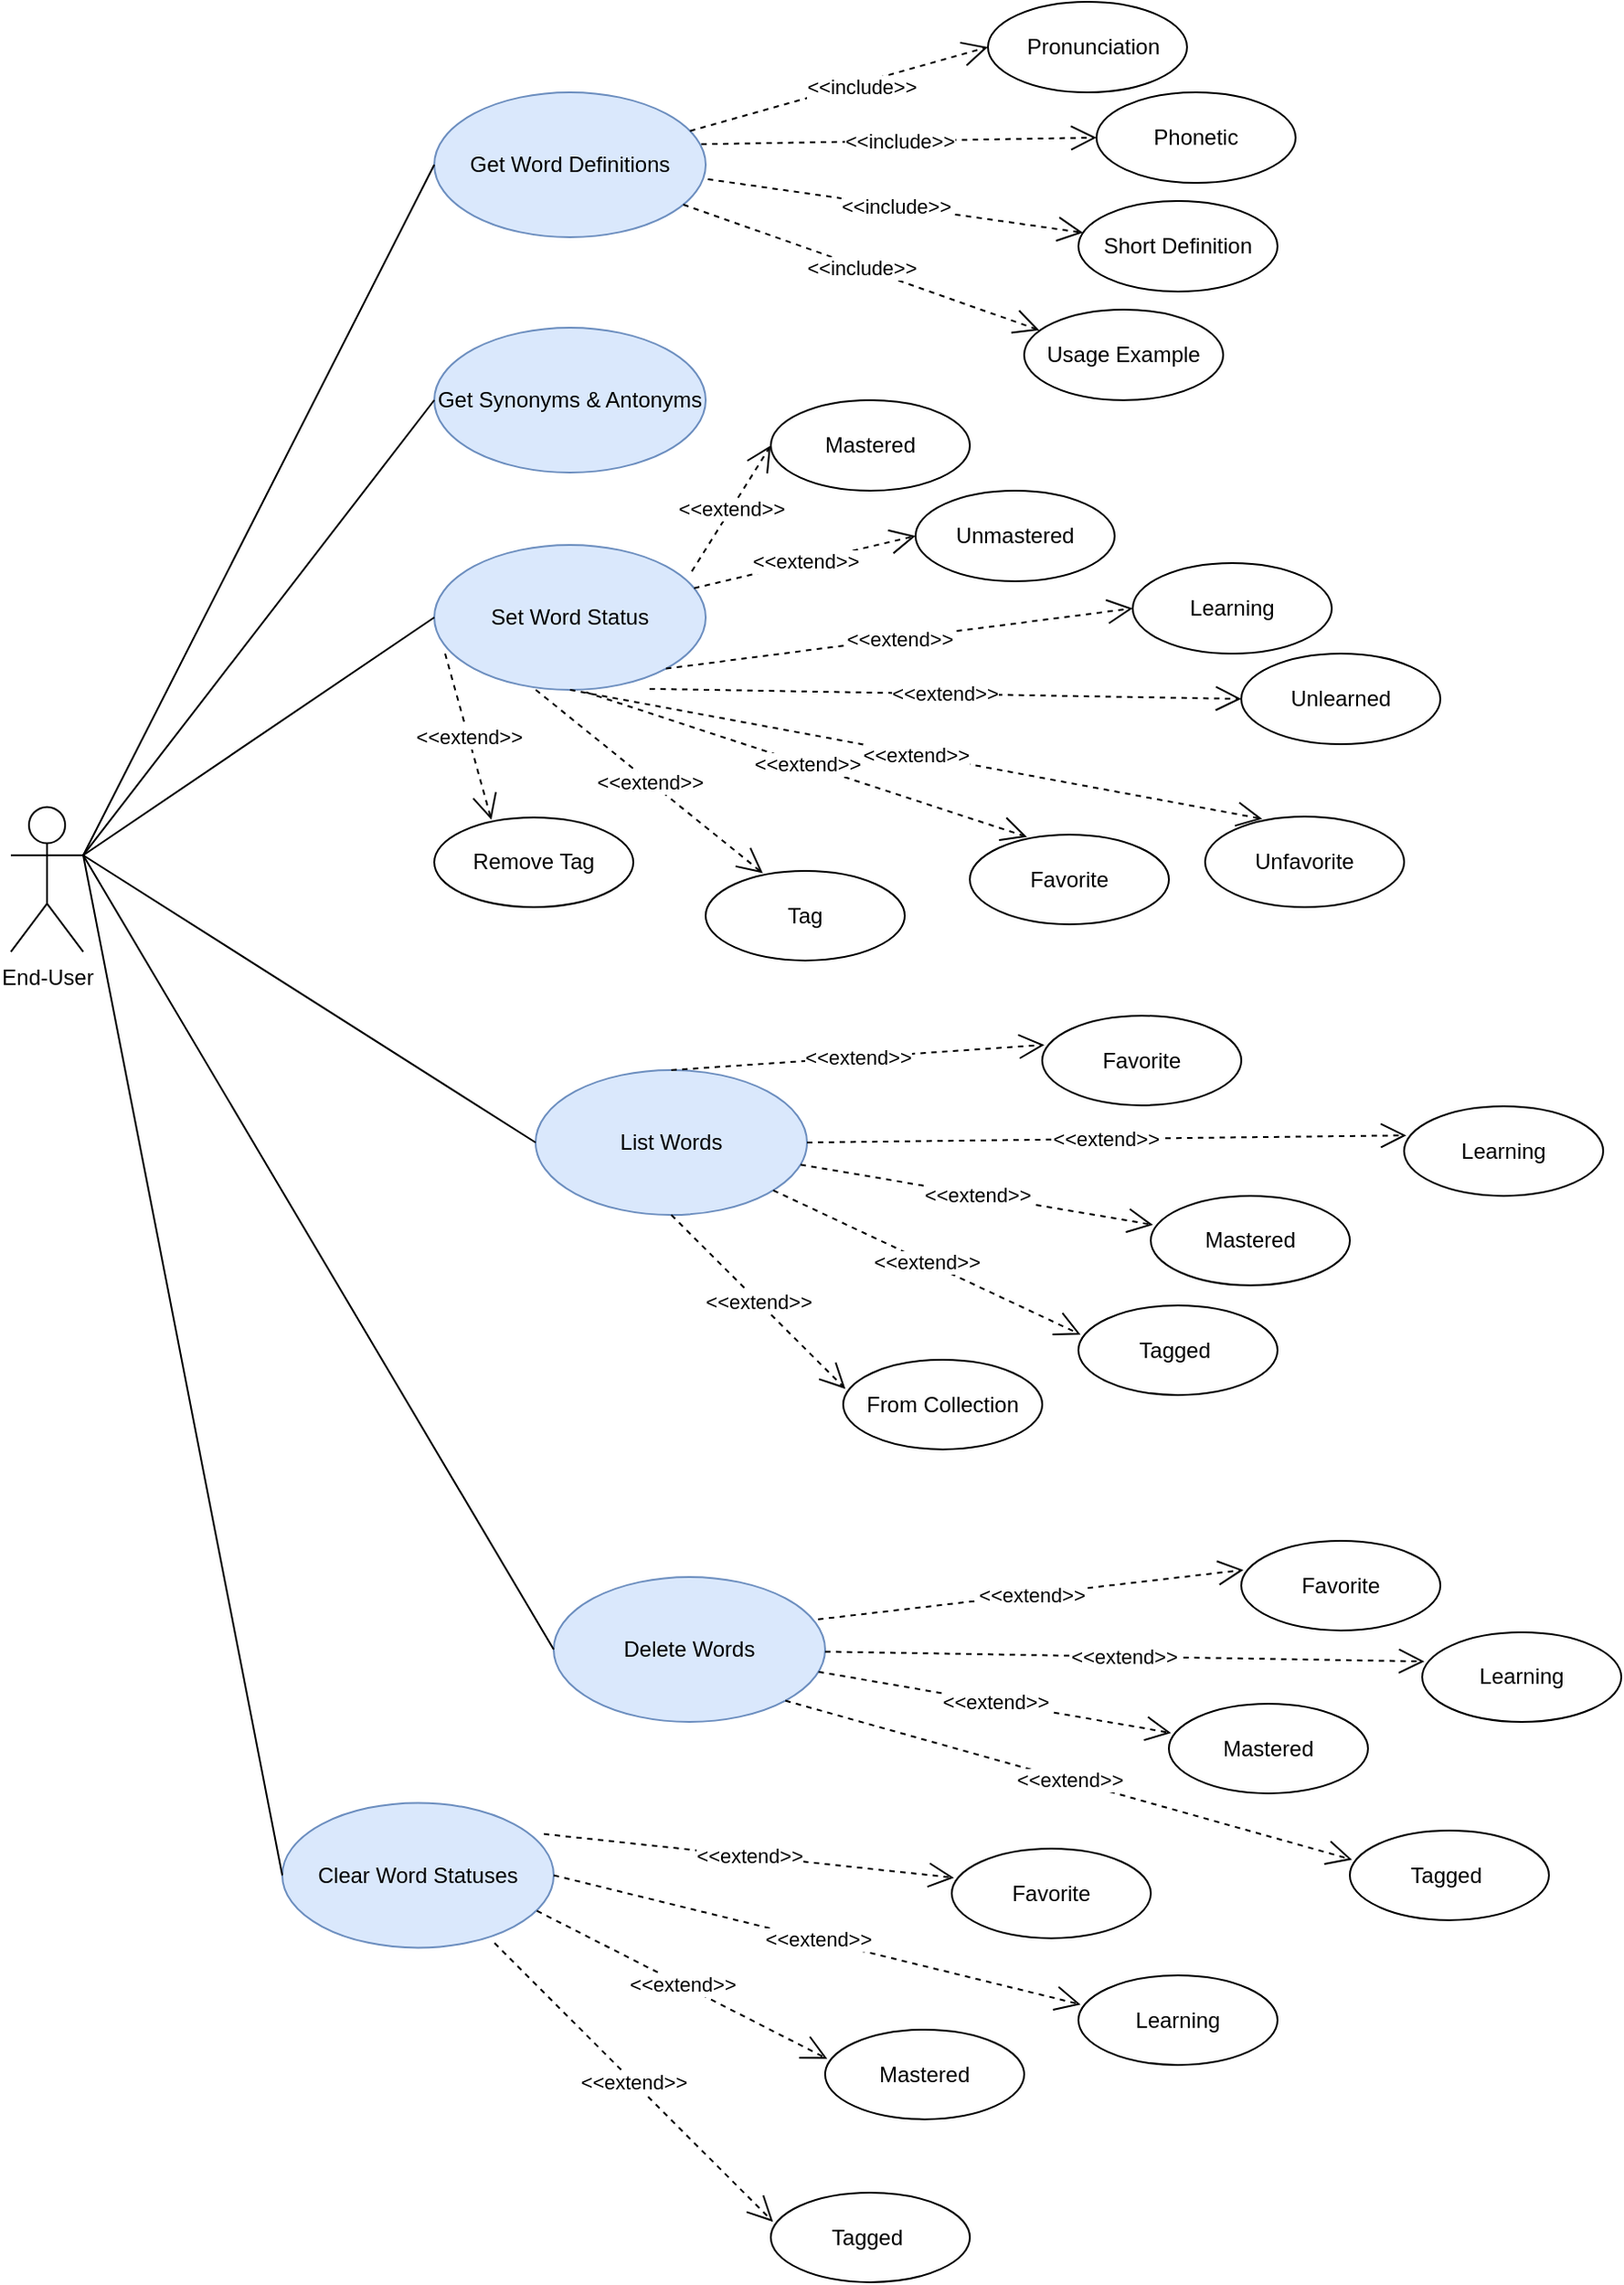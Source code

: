 <mxfile version="20.7.4" type="github">
  <diagram id="zPU-ZQHdzsCE8Zm9KI6f" name="Page-1">
    <mxGraphModel dx="1235" dy="651" grid="1" gridSize="10" guides="1" tooltips="1" connect="1" arrows="1" fold="1" page="1" pageScale="1" pageWidth="827" pageHeight="1169" math="0" shadow="0">
      <root>
        <mxCell id="0" />
        <mxCell id="1" parent="0" />
        <mxCell id="BPOh-EkQY-3shNrvovxU-1" value="Get Synonyms &amp;amp; Antonyms" style="ellipse;whiteSpace=wrap;html=1;fillColor=#dae8fc;strokeColor=#6c8ebf;" parent="1" vertex="1">
          <mxGeometry x="264" y="190" width="150" height="80" as="geometry" />
        </mxCell>
        <mxCell id="BPOh-EkQY-3shNrvovxU-2" value="Get Word Definitions" style="ellipse;whiteSpace=wrap;html=1;fillColor=#dae8fc;strokeColor=#6c8ebf;" parent="1" vertex="1">
          <mxGeometry x="264" y="60" width="150" height="80" as="geometry" />
        </mxCell>
        <mxCell id="BPOh-EkQY-3shNrvovxU-3" value="Set Word Status" style="ellipse;whiteSpace=wrap;html=1;fillColor=#dae8fc;strokeColor=#6c8ebf;" parent="1" vertex="1">
          <mxGeometry x="264" y="310" width="150" height="80" as="geometry" />
        </mxCell>
        <mxCell id="BPOh-EkQY-3shNrvovxU-5" value="End-User" style="shape=umlActor;verticalLabelPosition=bottom;verticalAlign=top;html=1;outlineConnect=0;" parent="1" vertex="1">
          <mxGeometry x="30" y="454.72" width="40" height="80" as="geometry" />
        </mxCell>
        <mxCell id="9B-9gMZka3vors6aTcEZ-6" value="&amp;lt;&amp;lt;include&amp;gt;&amp;gt;" style="endArrow=open;endSize=12;dashed=1;html=1;rounded=0;entryX=0;entryY=0.5;entryDx=0;entryDy=0;" edge="1" parent="1" source="BPOh-EkQY-3shNrvovxU-2" target="9B-9gMZka3vors6aTcEZ-11">
          <mxGeometry x="0.139" y="-2" width="160" relative="1" as="geometry">
            <mxPoint x="450" y="200" as="sourcePoint" />
            <mxPoint x="570" y="40" as="targetPoint" />
            <mxPoint as="offset" />
          </mxGeometry>
        </mxCell>
        <mxCell id="9B-9gMZka3vors6aTcEZ-8" value="&amp;lt;&amp;lt;include&amp;gt;&amp;gt;" style="endArrow=open;endSize=12;dashed=1;html=1;rounded=0;exitX=0.984;exitY=0.358;exitDx=0;exitDy=0;exitPerimeter=0;entryX=0;entryY=0.5;entryDx=0;entryDy=0;" edge="1" parent="1" source="BPOh-EkQY-3shNrvovxU-2" target="9B-9gMZka3vors6aTcEZ-12">
          <mxGeometry width="160" relative="1" as="geometry">
            <mxPoint x="449.996" y="179.091" as="sourcePoint" />
            <mxPoint x="620" y="80" as="targetPoint" />
          </mxGeometry>
        </mxCell>
        <mxCell id="9B-9gMZka3vors6aTcEZ-9" value="&amp;lt;&amp;lt;include&amp;gt;&amp;gt;" style="endArrow=open;endSize=12;dashed=1;html=1;rounded=0;exitX=1.008;exitY=0.6;exitDx=0;exitDy=0;exitPerimeter=0;" edge="1" parent="1" source="BPOh-EkQY-3shNrvovxU-2" target="9B-9gMZka3vors6aTcEZ-13">
          <mxGeometry width="160" relative="1" as="geometry">
            <mxPoint x="449.996" y="220.091" as="sourcePoint" />
            <mxPoint x="610" y="110" as="targetPoint" />
          </mxGeometry>
        </mxCell>
        <mxCell id="9B-9gMZka3vors6aTcEZ-10" value="&amp;lt;&amp;lt;include&amp;gt;&amp;gt;" style="endArrow=open;endSize=12;dashed=1;html=1;rounded=0;entryX=0.076;entryY=0.227;entryDx=0;entryDy=0;entryPerimeter=0;" edge="1" parent="1" source="BPOh-EkQY-3shNrvovxU-2" target="9B-9gMZka3vors6aTcEZ-14">
          <mxGeometry width="160" relative="1" as="geometry">
            <mxPoint x="399.996" y="240.091" as="sourcePoint" />
            <mxPoint x="620" y="150" as="targetPoint" />
            <Array as="points" />
          </mxGeometry>
        </mxCell>
        <mxCell id="9B-9gMZka3vors6aTcEZ-11" value="&amp;nbsp; &amp;nbsp;Pronunciation&lt;span style=&quot;white-space: pre;&quot;&gt;	&lt;/span&gt;" style="ellipse;whiteSpace=wrap;html=1;" vertex="1" parent="1">
          <mxGeometry x="570" y="10" width="110" height="50" as="geometry" />
        </mxCell>
        <mxCell id="9B-9gMZka3vors6aTcEZ-12" value="Phonetic" style="ellipse;whiteSpace=wrap;html=1;" vertex="1" parent="1">
          <mxGeometry x="630" y="60" width="110" height="50" as="geometry" />
        </mxCell>
        <mxCell id="9B-9gMZka3vors6aTcEZ-13" value="Short Definition" style="ellipse;whiteSpace=wrap;html=1;" vertex="1" parent="1">
          <mxGeometry x="620" y="120" width="110" height="50" as="geometry" />
        </mxCell>
        <mxCell id="9B-9gMZka3vors6aTcEZ-14" value="Usage Example" style="ellipse;whiteSpace=wrap;html=1;" vertex="1" parent="1">
          <mxGeometry x="590" y="180" width="110" height="50" as="geometry" />
        </mxCell>
        <mxCell id="9B-9gMZka3vors6aTcEZ-15" value="" style="endArrow=none;html=1;rounded=0;exitX=1;exitY=0.333;exitDx=0;exitDy=0;exitPerimeter=0;entryX=0;entryY=0.5;entryDx=0;entryDy=0;" edge="1" parent="1" source="BPOh-EkQY-3shNrvovxU-5" target="BPOh-EkQY-3shNrvovxU-2">
          <mxGeometry width="50" height="50" relative="1" as="geometry">
            <mxPoint x="300" y="390" as="sourcePoint" />
            <mxPoint x="350" y="340" as="targetPoint" />
          </mxGeometry>
        </mxCell>
        <mxCell id="9B-9gMZka3vors6aTcEZ-16" value="" style="endArrow=none;html=1;rounded=0;exitX=1;exitY=0.333;exitDx=0;exitDy=0;exitPerimeter=0;entryX=0;entryY=0.5;entryDx=0;entryDy=0;" edge="1" parent="1" source="BPOh-EkQY-3shNrvovxU-5" target="BPOh-EkQY-3shNrvovxU-1">
          <mxGeometry width="50" height="50" relative="1" as="geometry">
            <mxPoint x="110" y="296.667" as="sourcePoint" />
            <mxPoint x="274.0" y="110" as="targetPoint" />
          </mxGeometry>
        </mxCell>
        <mxCell id="9B-9gMZka3vors6aTcEZ-17" value="&amp;lt;&amp;lt;extend&amp;gt;&amp;gt;" style="endArrow=open;endSize=12;dashed=1;html=1;rounded=0;exitX=0.949;exitY=0.182;exitDx=0;exitDy=0;exitPerimeter=0;entryX=0;entryY=0.5;entryDx=0;entryDy=0;" edge="1" parent="1" source="BPOh-EkQY-3shNrvovxU-3" target="9B-9gMZka3vors6aTcEZ-18">
          <mxGeometry width="160" relative="1" as="geometry">
            <mxPoint x="400.004" y="329.996" as="sourcePoint" />
            <mxPoint x="520" y="310" as="targetPoint" />
            <Array as="points" />
          </mxGeometry>
        </mxCell>
        <mxCell id="9B-9gMZka3vors6aTcEZ-18" value="Mastered" style="ellipse;whiteSpace=wrap;html=1;" vertex="1" parent="1">
          <mxGeometry x="450" y="230" width="110" height="50" as="geometry" />
        </mxCell>
        <mxCell id="9B-9gMZka3vors6aTcEZ-19" value="&amp;lt;&amp;lt;extend&amp;gt;&amp;gt;" style="endArrow=open;endSize=12;dashed=1;html=1;rounded=0;entryX=0;entryY=0.5;entryDx=0;entryDy=0;" edge="1" parent="1" target="9B-9gMZka3vors6aTcEZ-20" source="BPOh-EkQY-3shNrvovxU-3">
          <mxGeometry width="160" relative="1" as="geometry">
            <mxPoint x="414.0" y="404.56" as="sourcePoint" />
            <mxPoint x="527.65" y="390" as="targetPoint" />
            <Array as="points" />
          </mxGeometry>
        </mxCell>
        <mxCell id="9B-9gMZka3vors6aTcEZ-20" value="Unmastered" style="ellipse;whiteSpace=wrap;html=1;" vertex="1" parent="1">
          <mxGeometry x="530" y="280" width="110" height="50" as="geometry" />
        </mxCell>
        <mxCell id="9B-9gMZka3vors6aTcEZ-21" value="&amp;lt;&amp;lt;extend&amp;gt;&amp;gt;" style="endArrow=open;endSize=12;dashed=1;html=1;rounded=0;entryX=0;entryY=0.5;entryDx=0;entryDy=0;exitX=1;exitY=1;exitDx=0;exitDy=0;" edge="1" parent="1" target="9B-9gMZka3vors6aTcEZ-22" source="BPOh-EkQY-3shNrvovxU-3">
          <mxGeometry width="160" relative="1" as="geometry">
            <mxPoint x="369.996" y="472.317" as="sourcePoint" />
            <mxPoint x="487.29" y="500" as="targetPoint" />
            <Array as="points" />
          </mxGeometry>
        </mxCell>
        <mxCell id="9B-9gMZka3vors6aTcEZ-22" value="Learning" style="ellipse;whiteSpace=wrap;html=1;" vertex="1" parent="1">
          <mxGeometry x="650" y="320" width="110" height="50" as="geometry" />
        </mxCell>
        <mxCell id="9B-9gMZka3vors6aTcEZ-23" value="&amp;lt;&amp;lt;extend&amp;gt;&amp;gt;" style="endArrow=open;endSize=12;dashed=1;html=1;rounded=0;entryX=0;entryY=0.5;entryDx=0;entryDy=0;exitX=0.793;exitY=0.993;exitDx=0;exitDy=0;exitPerimeter=0;" edge="1" parent="1" target="9B-9gMZka3vors6aTcEZ-24" source="BPOh-EkQY-3shNrvovxU-3">
          <mxGeometry width="160" relative="1" as="geometry">
            <mxPoint x="359.996" y="532.317" as="sourcePoint" />
            <mxPoint x="477.29" y="560" as="targetPoint" />
            <Array as="points" />
          </mxGeometry>
        </mxCell>
        <mxCell id="9B-9gMZka3vors6aTcEZ-24" value="Unlearned" style="ellipse;whiteSpace=wrap;html=1;" vertex="1" parent="1">
          <mxGeometry x="710" y="370" width="110" height="50" as="geometry" />
        </mxCell>
        <mxCell id="9B-9gMZka3vors6aTcEZ-25" value="&amp;lt;&amp;lt;extend&amp;gt;&amp;gt;" style="endArrow=open;endSize=12;dashed=1;html=1;rounded=0;entryX=0.287;entryY=0.025;entryDx=0;entryDy=0;exitX=0.56;exitY=1.017;exitDx=0;exitDy=0;exitPerimeter=0;entryPerimeter=0;" edge="1" parent="1" target="9B-9gMZka3vors6aTcEZ-26" source="BPOh-EkQY-3shNrvovxU-3">
          <mxGeometry width="160" relative="1" as="geometry">
            <mxPoint x="220.0" y="460.0" as="sourcePoint" />
            <mxPoint x="314.34" y="630.56" as="targetPoint" />
            <Array as="points" />
          </mxGeometry>
        </mxCell>
        <mxCell id="9B-9gMZka3vors6aTcEZ-26" value="Favorite" style="ellipse;whiteSpace=wrap;html=1;" vertex="1" parent="1">
          <mxGeometry x="560" y="470" width="110" height="49.44" as="geometry" />
        </mxCell>
        <mxCell id="9B-9gMZka3vors6aTcEZ-27" value="&amp;lt;&amp;lt;extend&amp;gt;&amp;gt;" style="endArrow=open;endSize=12;dashed=1;html=1;rounded=0;entryX=0.287;entryY=0.025;entryDx=0;entryDy=0;entryPerimeter=0;exitX=0.5;exitY=1;exitDx=0;exitDy=0;" edge="1" parent="1" target="9B-9gMZka3vors6aTcEZ-28" source="BPOh-EkQY-3shNrvovxU-3">
          <mxGeometry width="160" relative="1" as="geometry">
            <mxPoint x="250.002" y="390.001" as="sourcePoint" />
            <mxPoint x="190.06" y="640.75" as="targetPoint" />
            <Array as="points" />
          </mxGeometry>
        </mxCell>
        <mxCell id="9B-9gMZka3vors6aTcEZ-28" value="Unfavorite" style="ellipse;whiteSpace=wrap;html=1;" vertex="1" parent="1">
          <mxGeometry x="690" y="460" width="110" height="50" as="geometry" />
        </mxCell>
        <mxCell id="9B-9gMZka3vors6aTcEZ-29" value="&amp;lt;&amp;lt;extend&amp;gt;&amp;gt;" style="endArrow=open;endSize=12;dashed=1;html=1;rounded=0;entryX=0.287;entryY=0.025;entryDx=0;entryDy=0;exitX=0.454;exitY=1.052;exitDx=0;exitDy=0;exitPerimeter=0;entryPerimeter=0;" edge="1" parent="1" target="9B-9gMZka3vors6aTcEZ-30">
          <mxGeometry width="160" relative="1" as="geometry">
            <mxPoint x="320.1" y="390.0" as="sourcePoint" />
            <mxPoint x="174.34" y="635.04" as="targetPoint" />
            <Array as="points" />
          </mxGeometry>
        </mxCell>
        <mxCell id="9B-9gMZka3vors6aTcEZ-30" value="Tag" style="ellipse;whiteSpace=wrap;html=1;" vertex="1" parent="1">
          <mxGeometry x="414" y="490.0" width="110" height="49.44" as="geometry" />
        </mxCell>
        <mxCell id="9B-9gMZka3vors6aTcEZ-31" value="&amp;lt;&amp;lt;extend&amp;gt;&amp;gt;" style="endArrow=open;endSize=12;dashed=1;html=1;rounded=0;entryX=0.287;entryY=0.025;entryDx=0;entryDy=0;exitX=0.04;exitY=0.75;exitDx=0;exitDy=0;exitPerimeter=0;entryPerimeter=0;" edge="1" parent="1" target="9B-9gMZka3vors6aTcEZ-32" source="BPOh-EkQY-3shNrvovxU-3">
          <mxGeometry width="160" relative="1" as="geometry">
            <mxPoint x="224.1" y="385.52" as="sourcePoint" />
            <mxPoint x="78.34" y="630.56" as="targetPoint" />
            <Array as="points" />
          </mxGeometry>
        </mxCell>
        <mxCell id="9B-9gMZka3vors6aTcEZ-32" value="Remove Tag" style="ellipse;whiteSpace=wrap;html=1;" vertex="1" parent="1">
          <mxGeometry x="264" y="460.56" width="110" height="49.44" as="geometry" />
        </mxCell>
        <mxCell id="9B-9gMZka3vors6aTcEZ-33" value="" style="endArrow=none;html=1;rounded=0;entryX=0;entryY=0.5;entryDx=0;entryDy=0;exitX=1;exitY=0.333;exitDx=0;exitDy=0;exitPerimeter=0;" edge="1" parent="1" source="BPOh-EkQY-3shNrvovxU-5" target="BPOh-EkQY-3shNrvovxU-3">
          <mxGeometry width="50" height="50" relative="1" as="geometry">
            <mxPoint x="100" y="280" as="sourcePoint" />
            <mxPoint x="274.0" y="230" as="targetPoint" />
          </mxGeometry>
        </mxCell>
        <mxCell id="9B-9gMZka3vors6aTcEZ-34" value="List Words" style="ellipse;whiteSpace=wrap;html=1;fillColor=#dae8fc;strokeColor=#6c8ebf;" vertex="1" parent="1">
          <mxGeometry x="320" y="600" width="150" height="80" as="geometry" />
        </mxCell>
        <mxCell id="9B-9gMZka3vors6aTcEZ-35" value="" style="endArrow=none;html=1;rounded=0;entryX=0;entryY=0.5;entryDx=0;entryDy=0;exitX=1;exitY=0.333;exitDx=0;exitDy=0;exitPerimeter=0;" edge="1" parent="1" target="9B-9gMZka3vors6aTcEZ-34" source="BPOh-EkQY-3shNrvovxU-5">
          <mxGeometry width="50" height="50" relative="1" as="geometry">
            <mxPoint x="100" y="290" as="sourcePoint" />
            <mxPoint x="254.0" y="505" as="targetPoint" />
          </mxGeometry>
        </mxCell>
        <mxCell id="9B-9gMZka3vors6aTcEZ-36" value="Delete Words" style="ellipse;whiteSpace=wrap;html=1;fillColor=#dae8fc;strokeColor=#6c8ebf;" vertex="1" parent="1">
          <mxGeometry x="330" y="880" width="150" height="80" as="geometry" />
        </mxCell>
        <mxCell id="9B-9gMZka3vors6aTcEZ-37" value="" style="endArrow=none;html=1;rounded=0;entryX=0;entryY=0.5;entryDx=0;entryDy=0;exitX=1;exitY=0.333;exitDx=0;exitDy=0;exitPerimeter=0;" edge="1" parent="1" target="9B-9gMZka3vors6aTcEZ-36" source="BPOh-EkQY-3shNrvovxU-5">
          <mxGeometry width="50" height="50" relative="1" as="geometry">
            <mxPoint x="100" y="796.667" as="sourcePoint" />
            <mxPoint x="274.0" y="620" as="targetPoint" />
          </mxGeometry>
        </mxCell>
        <mxCell id="9B-9gMZka3vors6aTcEZ-38" value="Clear Word Statuses" style="ellipse;whiteSpace=wrap;html=1;fillColor=#dae8fc;strokeColor=#6c8ebf;" vertex="1" parent="1">
          <mxGeometry x="180" y="1004.72" width="150" height="80" as="geometry" />
        </mxCell>
        <mxCell id="9B-9gMZka3vors6aTcEZ-39" value="" style="endArrow=none;html=1;rounded=0;entryX=0;entryY=0.5;entryDx=0;entryDy=0;exitX=1;exitY=0.333;exitDx=0;exitDy=0;exitPerimeter=0;" edge="1" parent="1" target="9B-9gMZka3vors6aTcEZ-38" source="BPOh-EkQY-3shNrvovxU-5">
          <mxGeometry width="50" height="50" relative="1" as="geometry">
            <mxPoint x="50" y="490" as="sourcePoint" />
            <mxPoint x="274.0" y="740" as="targetPoint" />
          </mxGeometry>
        </mxCell>
        <mxCell id="9B-9gMZka3vors6aTcEZ-43" value="&amp;lt;&amp;lt;extend&amp;gt;&amp;gt;" style="endArrow=open;endSize=12;dashed=1;html=1;rounded=0;entryX=0.011;entryY=0.325;entryDx=0;entryDy=0;entryPerimeter=0;exitX=0.5;exitY=0;exitDx=0;exitDy=0;" edge="1" parent="1" target="9B-9gMZka3vors6aTcEZ-44" source="9B-9gMZka3vors6aTcEZ-34">
          <mxGeometry width="160" relative="1" as="geometry">
            <mxPoint x="500.003" y="665.889" as="sourcePoint" />
            <mxPoint x="422.18" y="780.56" as="targetPoint" />
            <Array as="points" />
          </mxGeometry>
        </mxCell>
        <mxCell id="9B-9gMZka3vors6aTcEZ-44" value="Favorite" style="ellipse;whiteSpace=wrap;html=1;" vertex="1" parent="1">
          <mxGeometry x="600" y="570" width="110" height="49.44" as="geometry" />
        </mxCell>
        <mxCell id="9B-9gMZka3vors6aTcEZ-45" value="&amp;lt;&amp;lt;extend&amp;gt;&amp;gt;" style="endArrow=open;endSize=12;dashed=1;html=1;rounded=0;entryX=0.011;entryY=0.325;entryDx=0;entryDy=0;entryPerimeter=0;exitX=1;exitY=0.5;exitDx=0;exitDy=0;" edge="1" parent="1" target="9B-9gMZka3vors6aTcEZ-46" source="9B-9gMZka3vors6aTcEZ-34">
          <mxGeometry width="160" relative="1" as="geometry">
            <mxPoint x="425" y="675" as="sourcePoint" />
            <mxPoint x="452.18" y="855.56" as="targetPoint" />
            <Array as="points" />
          </mxGeometry>
        </mxCell>
        <mxCell id="9B-9gMZka3vors6aTcEZ-46" value="Learning" style="ellipse;whiteSpace=wrap;html=1;" vertex="1" parent="1">
          <mxGeometry x="800" y="620" width="110" height="49.44" as="geometry" />
        </mxCell>
        <mxCell id="9B-9gMZka3vors6aTcEZ-47" value="&amp;lt;&amp;lt;extend&amp;gt;&amp;gt;" style="endArrow=open;endSize=12;dashed=1;html=1;rounded=0;entryX=0.011;entryY=0.325;entryDx=0;entryDy=0;entryPerimeter=0;" edge="1" parent="1" target="9B-9gMZka3vors6aTcEZ-48" source="9B-9gMZka3vors6aTcEZ-34">
          <mxGeometry width="160" relative="1" as="geometry">
            <mxPoint x="425" y="755" as="sourcePoint" />
            <mxPoint x="452.18" y="935.56" as="targetPoint" />
            <Array as="points" />
          </mxGeometry>
        </mxCell>
        <mxCell id="9B-9gMZka3vors6aTcEZ-48" value="Mastered" style="ellipse;whiteSpace=wrap;html=1;" vertex="1" parent="1">
          <mxGeometry x="660" y="669.44" width="110" height="49.44" as="geometry" />
        </mxCell>
        <mxCell id="9B-9gMZka3vors6aTcEZ-49" value="&amp;lt;&amp;lt;extend&amp;gt;&amp;gt;" style="endArrow=open;endSize=12;dashed=1;html=1;rounded=0;entryX=0.011;entryY=0.325;entryDx=0;entryDy=0;entryPerimeter=0;" edge="1" parent="1" target="9B-9gMZka3vors6aTcEZ-50" source="9B-9gMZka3vors6aTcEZ-34">
          <mxGeometry width="160" relative="1" as="geometry">
            <mxPoint x="414" y="815" as="sourcePoint" />
            <mxPoint x="441.18" y="995.56" as="targetPoint" />
            <Array as="points" />
          </mxGeometry>
        </mxCell>
        <mxCell id="9B-9gMZka3vors6aTcEZ-50" value="Tagged&amp;nbsp;" style="ellipse;whiteSpace=wrap;html=1;" vertex="1" parent="1">
          <mxGeometry x="620" y="730" width="110" height="49.44" as="geometry" />
        </mxCell>
        <mxCell id="9B-9gMZka3vors6aTcEZ-52" value="&amp;lt;&amp;lt;extend&amp;gt;&amp;gt;" style="endArrow=open;endSize=12;dashed=1;html=1;rounded=0;entryX=0.011;entryY=0.325;entryDx=0;entryDy=0;entryPerimeter=0;exitX=0.5;exitY=1;exitDx=0;exitDy=0;" edge="1" parent="1" target="9B-9gMZka3vors6aTcEZ-53" source="9B-9gMZka3vors6aTcEZ-34">
          <mxGeometry width="160" relative="1" as="geometry">
            <mxPoint x="320.002" y="699.995" as="sourcePoint" />
            <mxPoint x="320.43" y="1023.86" as="targetPoint" />
            <Array as="points" />
          </mxGeometry>
        </mxCell>
        <mxCell id="9B-9gMZka3vors6aTcEZ-53" value="From Collection" style="ellipse;whiteSpace=wrap;html=1;" vertex="1" parent="1">
          <mxGeometry x="490" y="760" width="110" height="49.44" as="geometry" />
        </mxCell>
        <mxCell id="9B-9gMZka3vors6aTcEZ-54" value="&amp;lt;&amp;lt;extend&amp;gt;&amp;gt;" style="endArrow=open;endSize=12;dashed=1;html=1;rounded=0;entryX=0.011;entryY=0.325;entryDx=0;entryDy=0;entryPerimeter=0;exitX=0.974;exitY=0.292;exitDx=0;exitDy=0;exitPerimeter=0;" edge="1" parent="1" target="9B-9gMZka3vors6aTcEZ-55" source="9B-9gMZka3vors6aTcEZ-36">
          <mxGeometry width="160" relative="1" as="geometry">
            <mxPoint x="482.5" y="910" as="sourcePoint" />
            <mxPoint x="509.68" y="1090.56" as="targetPoint" />
            <Array as="points" />
          </mxGeometry>
        </mxCell>
        <mxCell id="9B-9gMZka3vors6aTcEZ-55" value="Favorite" style="ellipse;whiteSpace=wrap;html=1;" vertex="1" parent="1">
          <mxGeometry x="710" y="860" width="110" height="49.44" as="geometry" />
        </mxCell>
        <mxCell id="9B-9gMZka3vors6aTcEZ-56" value="&amp;lt;&amp;lt;extend&amp;gt;&amp;gt;" style="endArrow=open;endSize=12;dashed=1;html=1;rounded=0;entryX=0.011;entryY=0.325;entryDx=0;entryDy=0;entryPerimeter=0;" edge="1" parent="1" target="9B-9gMZka3vors6aTcEZ-57" source="9B-9gMZka3vors6aTcEZ-36">
          <mxGeometry width="160" relative="1" as="geometry">
            <mxPoint x="557.5" y="950" as="sourcePoint" />
            <mxPoint x="539.68" y="1165.56" as="targetPoint" />
            <Array as="points" />
          </mxGeometry>
        </mxCell>
        <mxCell id="9B-9gMZka3vors6aTcEZ-57" value="Learning" style="ellipse;whiteSpace=wrap;html=1;" vertex="1" parent="1">
          <mxGeometry x="810" y="910.56" width="110" height="49.44" as="geometry" />
        </mxCell>
        <mxCell id="9B-9gMZka3vors6aTcEZ-58" value="&amp;lt;&amp;lt;extend&amp;gt;&amp;gt;" style="endArrow=open;endSize=12;dashed=1;html=1;rounded=0;entryX=0.011;entryY=0.325;entryDx=0;entryDy=0;entryPerimeter=0;" edge="1" parent="1" target="9B-9gMZka3vors6aTcEZ-59" source="9B-9gMZka3vors6aTcEZ-36">
          <mxGeometry width="160" relative="1" as="geometry">
            <mxPoint x="551.608" y="965.541" as="sourcePoint" />
            <mxPoint x="539.68" y="1245.56" as="targetPoint" />
            <Array as="points" />
          </mxGeometry>
        </mxCell>
        <mxCell id="9B-9gMZka3vors6aTcEZ-59" value="Mastered" style="ellipse;whiteSpace=wrap;html=1;" vertex="1" parent="1">
          <mxGeometry x="670" y="950" width="110" height="49.44" as="geometry" />
        </mxCell>
        <mxCell id="9B-9gMZka3vors6aTcEZ-60" value="&amp;lt;&amp;lt;extend&amp;gt;&amp;gt;" style="endArrow=open;endSize=12;dashed=1;html=1;rounded=0;entryX=0.011;entryY=0.325;entryDx=0;entryDy=0;entryPerimeter=0;exitX=1;exitY=1;exitDx=0;exitDy=0;" edge="1" parent="1" target="9B-9gMZka3vors6aTcEZ-61" source="9B-9gMZka3vors6aTcEZ-36">
          <mxGeometry width="160" relative="1" as="geometry">
            <mxPoint x="528.252" y="981.695" as="sourcePoint" />
            <mxPoint x="528.68" y="1305.56" as="targetPoint" />
            <Array as="points" />
          </mxGeometry>
        </mxCell>
        <mxCell id="9B-9gMZka3vors6aTcEZ-61" value="Tagged&amp;nbsp;" style="ellipse;whiteSpace=wrap;html=1;" vertex="1" parent="1">
          <mxGeometry x="770" y="1020" width="110" height="49.44" as="geometry" />
        </mxCell>
        <mxCell id="9B-9gMZka3vors6aTcEZ-62" value="&amp;lt;&amp;lt;extend&amp;gt;&amp;gt;" style="endArrow=open;endSize=12;dashed=1;html=1;rounded=0;entryX=0.011;entryY=0.325;entryDx=0;entryDy=0;entryPerimeter=0;exitX=0.964;exitY=0.215;exitDx=0;exitDy=0;exitPerimeter=0;" edge="1" parent="1" target="9B-9gMZka3vors6aTcEZ-63" source="9B-9gMZka3vors6aTcEZ-38">
          <mxGeometry width="160" relative="1" as="geometry">
            <mxPoint x="282.38" y="1033.36" as="sourcePoint" />
            <mxPoint x="315.96" y="1220.56" as="targetPoint" />
            <Array as="points" />
          </mxGeometry>
        </mxCell>
        <mxCell id="9B-9gMZka3vors6aTcEZ-63" value="Favorite" style="ellipse;whiteSpace=wrap;html=1;" vertex="1" parent="1">
          <mxGeometry x="550" y="1030" width="110" height="49.44" as="geometry" />
        </mxCell>
        <mxCell id="9B-9gMZka3vors6aTcEZ-64" value="&amp;lt;&amp;lt;extend&amp;gt;&amp;gt;" style="endArrow=open;endSize=12;dashed=1;html=1;rounded=0;entryX=0.011;entryY=0.325;entryDx=0;entryDy=0;entryPerimeter=0;exitX=1;exitY=0.5;exitDx=0;exitDy=0;" edge="1" parent="1" target="9B-9gMZka3vors6aTcEZ-65" source="9B-9gMZka3vors6aTcEZ-38">
          <mxGeometry width="160" relative="1" as="geometry">
            <mxPoint x="286.252" y="1051.087" as="sourcePoint" />
            <mxPoint x="345.96" y="1295.56" as="targetPoint" />
            <Array as="points" />
          </mxGeometry>
        </mxCell>
        <mxCell id="9B-9gMZka3vors6aTcEZ-65" value="Learning" style="ellipse;whiteSpace=wrap;html=1;" vertex="1" parent="1">
          <mxGeometry x="620" y="1100" width="110" height="49.44" as="geometry" />
        </mxCell>
        <mxCell id="9B-9gMZka3vors6aTcEZ-66" value="&amp;lt;&amp;lt;extend&amp;gt;&amp;gt;" style="endArrow=open;endSize=12;dashed=1;html=1;rounded=0;entryX=0.011;entryY=0.325;entryDx=0;entryDy=0;entryPerimeter=0;exitX=0.938;exitY=0.745;exitDx=0;exitDy=0;exitPerimeter=0;" edge="1" parent="1" target="9B-9gMZka3vors6aTcEZ-67" source="9B-9gMZka3vors6aTcEZ-38">
          <mxGeometry width="160" relative="1" as="geometry">
            <mxPoint x="282.638" y="1062.314" as="sourcePoint" />
            <mxPoint x="345.96" y="1375.56" as="targetPoint" />
            <Array as="points" />
          </mxGeometry>
        </mxCell>
        <mxCell id="9B-9gMZka3vors6aTcEZ-67" value="Mastered" style="ellipse;whiteSpace=wrap;html=1;" vertex="1" parent="1">
          <mxGeometry x="480" y="1130" width="110" height="49.44" as="geometry" />
        </mxCell>
        <mxCell id="9B-9gMZka3vors6aTcEZ-68" value="&amp;lt;&amp;lt;extend&amp;gt;&amp;gt;" style="endArrow=open;endSize=12;dashed=1;html=1;rounded=0;entryX=0.011;entryY=0.325;entryDx=0;entryDy=0;entryPerimeter=0;exitX=0.782;exitY=0.968;exitDx=0;exitDy=0;exitPerimeter=0;" edge="1" parent="1" target="9B-9gMZka3vors6aTcEZ-69" source="9B-9gMZka3vors6aTcEZ-38">
          <mxGeometry width="160" relative="1" as="geometry">
            <mxPoint x="263.998" y="1078.451" as="sourcePoint" />
            <mxPoint x="334.96" y="1435.56" as="targetPoint" />
            <Array as="points" />
          </mxGeometry>
        </mxCell>
        <mxCell id="9B-9gMZka3vors6aTcEZ-69" value="Tagged&amp;nbsp;" style="ellipse;whiteSpace=wrap;html=1;" vertex="1" parent="1">
          <mxGeometry x="450" y="1220" width="110" height="49.44" as="geometry" />
        </mxCell>
      </root>
    </mxGraphModel>
  </diagram>
</mxfile>
